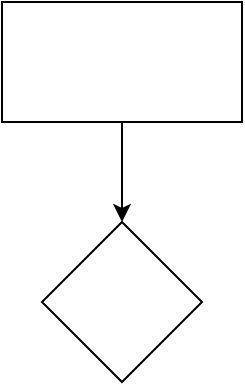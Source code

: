 <mxfile version="28.2.8">
  <diagram name="第 1 页" id="I_hCvw1ELPXvFjd6JLeD">
    <mxGraphModel dx="1185" dy="563" grid="1" gridSize="10" guides="1" tooltips="1" connect="1" arrows="1" fold="1" page="1" pageScale="1" pageWidth="827" pageHeight="1169" math="0" shadow="0">
      <root>
        <mxCell id="0" />
        <mxCell id="1" parent="0" />
        <mxCell id="ylpUjNKVWNTino-FwlIm-3" value="" style="edgeStyle=orthogonalEdgeStyle;rounded=0;orthogonalLoop=1;jettySize=auto;html=1;" parent="1" source="ylpUjNKVWNTino-FwlIm-1" target="ylpUjNKVWNTino-FwlIm-2" edge="1">
          <mxGeometry relative="1" as="geometry" />
        </mxCell>
        <mxCell id="ylpUjNKVWNTino-FwlIm-1" value="" style="rounded=0;whiteSpace=wrap;html=1;" parent="1" vertex="1">
          <mxGeometry x="80" y="10" width="120" height="60" as="geometry" />
        </mxCell>
        <mxCell id="ylpUjNKVWNTino-FwlIm-2" value="" style="rhombus;whiteSpace=wrap;html=1;rounded=0;" parent="1" vertex="1">
          <mxGeometry x="100" y="120" width="80" height="80" as="geometry" />
        </mxCell>
      </root>
    </mxGraphModel>
  </diagram>
</mxfile>
